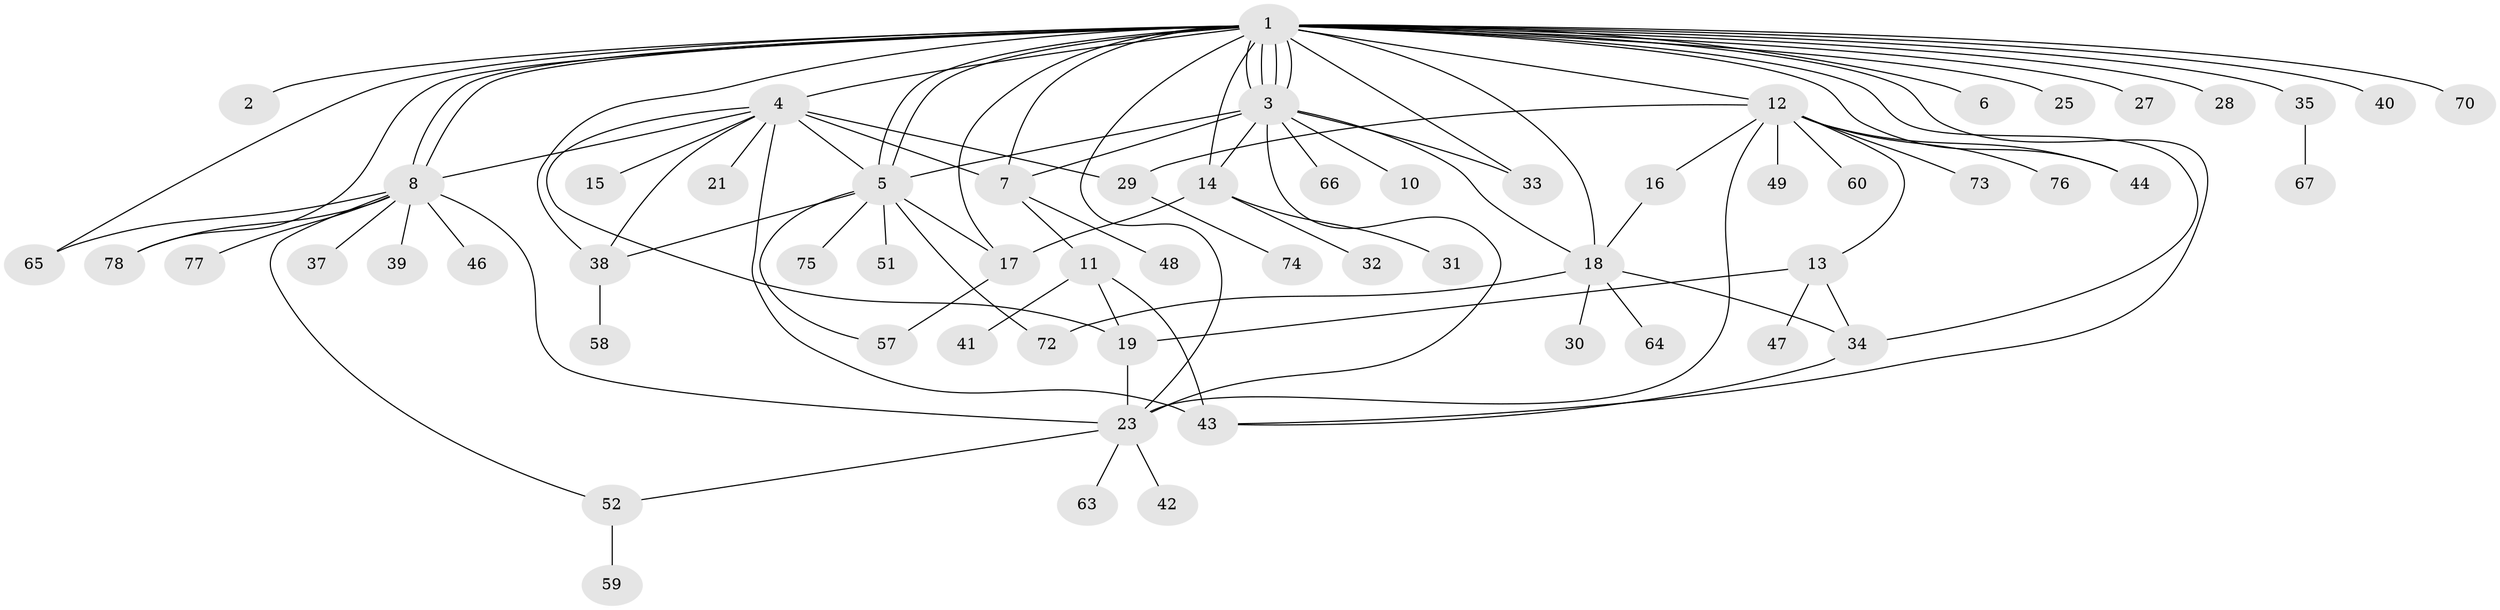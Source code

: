 // original degree distribution, {31: 0.01282051282051282, 1: 0.5256410256410257, 12: 0.01282051282051282, 11: 0.038461538461538464, 5: 0.07692307692307693, 4: 0.08974358974358974, 8: 0.02564102564102564, 6: 0.01282051282051282, 3: 0.0641025641025641, 2: 0.14102564102564102}
// Generated by graph-tools (version 1.1) at 2025/11/02/27/25 16:11:11]
// undirected, 61 vertices, 96 edges
graph export_dot {
graph [start="1"]
  node [color=gray90,style=filled];
  1 [super="+45"];
  2;
  3 [super="+54"];
  4 [super="+62"];
  5 [super="+9"];
  6;
  7;
  8 [super="+69"];
  10;
  11;
  12 [super="+20"];
  13 [super="+68"];
  14 [super="+22"];
  15;
  16 [super="+26"];
  17 [super="+55"];
  18 [super="+36"];
  19;
  21 [super="+61"];
  23 [super="+24"];
  25;
  27;
  28;
  29;
  30;
  31;
  32;
  33;
  34;
  35 [super="+50"];
  37;
  38 [super="+56"];
  39;
  40;
  41;
  42;
  43 [super="+53"];
  44;
  46;
  47;
  48;
  49;
  51;
  52;
  57 [super="+71"];
  58;
  59;
  60;
  63;
  64;
  65;
  66;
  67;
  70;
  72;
  73;
  74;
  75;
  76;
  77;
  78;
  1 -- 2;
  1 -- 3;
  1 -- 3;
  1 -- 3;
  1 -- 3;
  1 -- 4;
  1 -- 5;
  1 -- 5;
  1 -- 6;
  1 -- 7;
  1 -- 8;
  1 -- 8;
  1 -- 12;
  1 -- 18;
  1 -- 25;
  1 -- 27;
  1 -- 28;
  1 -- 33;
  1 -- 34;
  1 -- 35;
  1 -- 38;
  1 -- 40;
  1 -- 44;
  1 -- 65;
  1 -- 70;
  1 -- 78;
  1 -- 17;
  1 -- 14;
  1 -- 23;
  1 -- 43;
  3 -- 7;
  3 -- 10;
  3 -- 14 [weight=2];
  3 -- 33;
  3 -- 66;
  3 -- 5;
  3 -- 23;
  3 -- 18;
  4 -- 5;
  4 -- 7;
  4 -- 8;
  4 -- 15;
  4 -- 19;
  4 -- 21;
  4 -- 38;
  4 -- 43 [weight=2];
  4 -- 29;
  5 -- 38;
  5 -- 51;
  5 -- 57;
  5 -- 72;
  5 -- 75;
  5 -- 17;
  7 -- 11;
  7 -- 48;
  8 -- 37;
  8 -- 39;
  8 -- 46;
  8 -- 52;
  8 -- 65;
  8 -- 77;
  8 -- 23;
  8 -- 78;
  11 -- 19;
  11 -- 41;
  11 -- 43;
  12 -- 13;
  12 -- 16 [weight=2];
  12 -- 60;
  12 -- 73;
  12 -- 76;
  12 -- 49;
  12 -- 29;
  12 -- 44;
  12 -- 23;
  13 -- 19;
  13 -- 34;
  13 -- 47;
  14 -- 17;
  14 -- 31;
  14 -- 32;
  16 -- 18;
  17 -- 57 [weight=2];
  18 -- 30;
  18 -- 34;
  18 -- 64;
  18 -- 72;
  19 -- 23;
  23 -- 52;
  23 -- 42;
  23 -- 63;
  29 -- 74;
  34 -- 43;
  35 -- 67;
  38 -- 58;
  52 -- 59;
}
